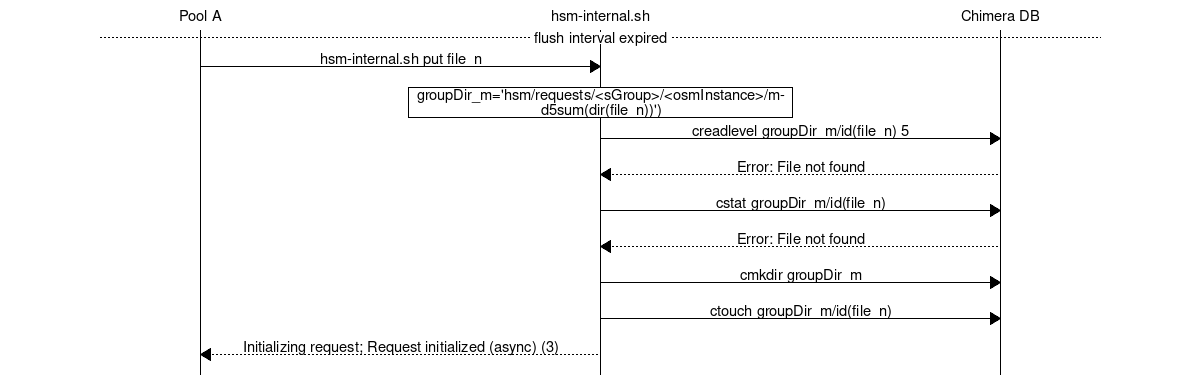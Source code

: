 msc {
    hscale = 2;
    
    poola   [ label="Pool A"],
    hsm     [ label="hsm-internal.sh"],
    chimera [ label="Chimera DB"];

    ---          [ label = " flush interval expired "];

    poola=>hsm   [ label = "hsm-internal.sh put file_n"];

    hsm box hsm  [ label = "groupDir_m='hsm/requests/<sGroup>/<osmInstance>/md5sum(dir(file_n))')"];

    hsm=>chimera [ label = "creadlevel groupDir_m/id(file_n) 5"];
    hsm<<chimera [ label = "Error: File not found"];
    hsm=>chimera [ label = "cstat groupDir_m/id(file_n)"];
    hsm<<chimera [ label = "Error: File not found"];
    hsm=>chimera [ label = "cmkdir groupDir_m"];
    hsm=>chimera [ label = "ctouch groupDir_m/id(file_n)"];
    poola<<hsm   [ label = "Initializing request; Request initialized (async) (3)"];
}
